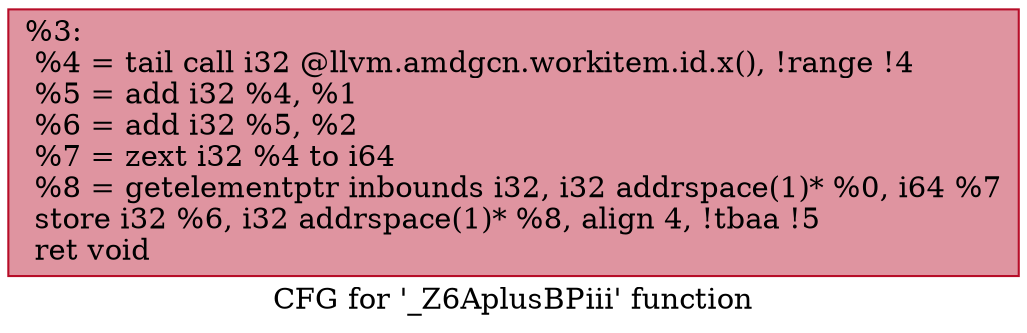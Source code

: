 digraph "CFG for '_Z6AplusBPiii' function" {
	label="CFG for '_Z6AplusBPiii' function";

	Node0x4585b00 [shape=record,color="#b70d28ff", style=filled, fillcolor="#b70d2870",label="{%3:\l  %4 = tail call i32 @llvm.amdgcn.workitem.id.x(), !range !4\l  %5 = add i32 %4, %1\l  %6 = add i32 %5, %2\l  %7 = zext i32 %4 to i64\l  %8 = getelementptr inbounds i32, i32 addrspace(1)* %0, i64 %7\l  store i32 %6, i32 addrspace(1)* %8, align 4, !tbaa !5\l  ret void\l}"];
}
